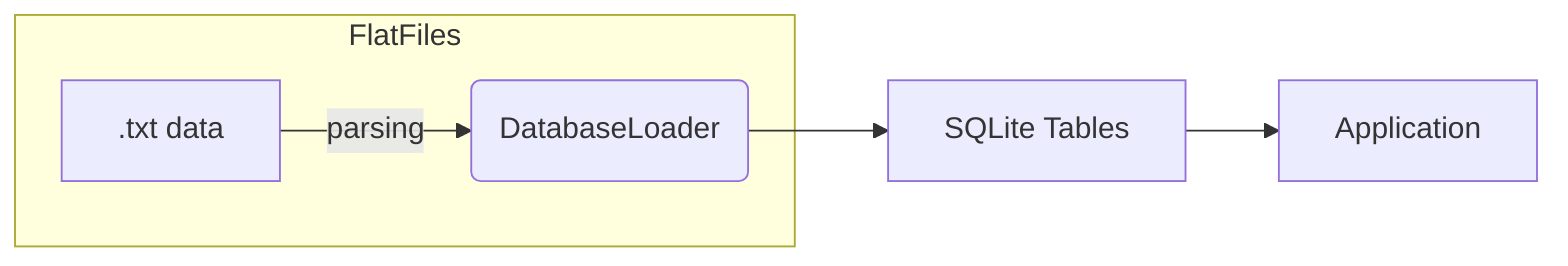 flowchart LR
  subgraph FlatFiles
    A[.txt data]--parsing-->B(DatabaseLoader)
  end
  B-->C[SQLite Tables]
  C-->D[Application]